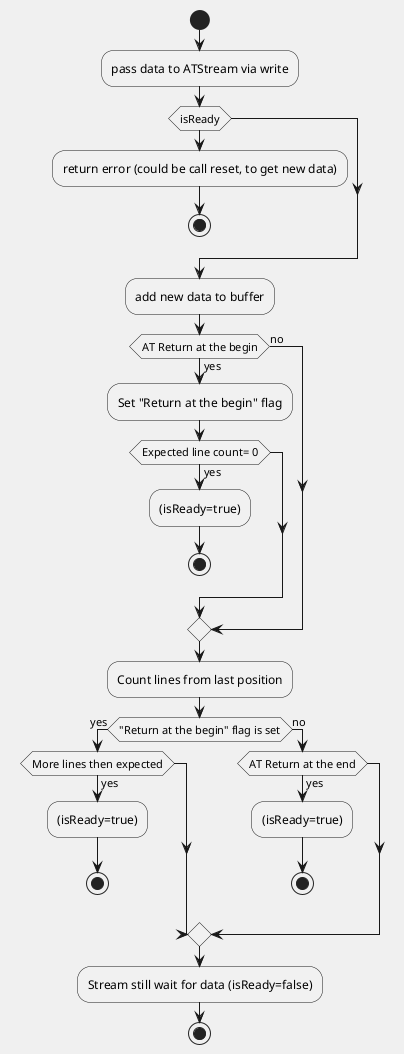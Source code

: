 @startuml
skinparam BackgroundColor F0F0F0

start


:pass data to ATStream via write;

if (isReady) then 
	:return error (could be call reset, to get new data);
	Stop;
endif

:add new data to buffer;


    if (AT Return at the begin) then (yes)	
		:Set "Return at the begin" flag;
		if (Expected line count= 0) then (yes)
		:(isReady=true);
			Stop;
		endif
	else (no)
	endif
	
	:Count lines from last position;
	
    if ("Return at the begin" flag is set) then (yes)
	   if (More lines then expected) then (yes)
	   :(isReady=true);
		Stop;
	   endif
	else (no)
	 if (AT Return at the end) then (yes)
		:(isReady=true);
		Stop;
	 endif
	endif
	
	:Stream still wait for data (isReady=false);
	Stop;
	







@enduml
